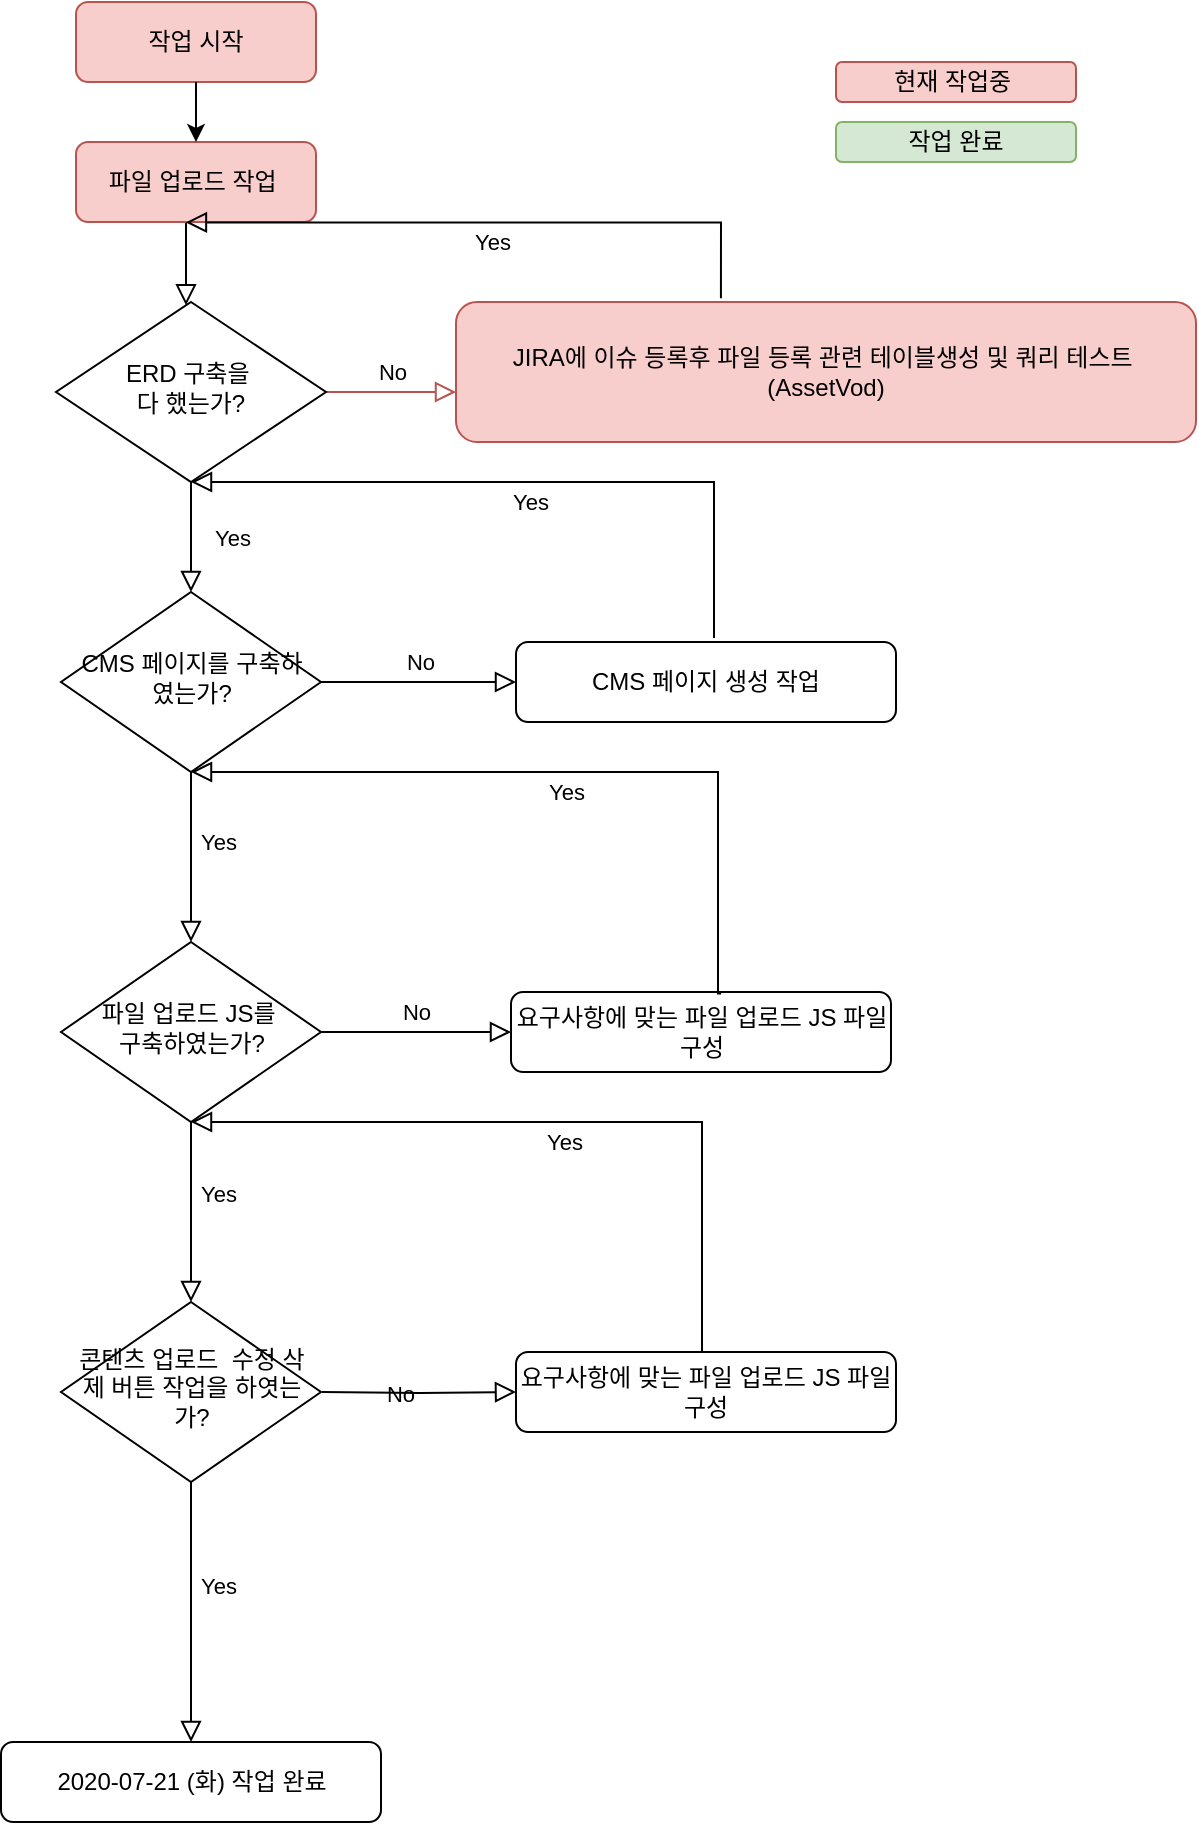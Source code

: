 <mxfile version="13.4.9" type="github">
  <diagram id="C5RBs43oDa-KdzZeNtuy" name="Page-1">
    <mxGraphModel dx="963" dy="526" grid="1" gridSize="10" guides="1" tooltips="1" connect="1" arrows="1" fold="1" page="1" pageScale="1" pageWidth="827" pageHeight="1169" math="0" shadow="0">
      <root>
        <mxCell id="WIyWlLk6GJQsqaUBKTNV-0" />
        <mxCell id="WIyWlLk6GJQsqaUBKTNV-1" parent="WIyWlLk6GJQsqaUBKTNV-0" />
        <mxCell id="WIyWlLk6GJQsqaUBKTNV-2" value="" style="rounded=0;html=1;jettySize=auto;orthogonalLoop=1;fontSize=11;endArrow=block;endFill=0;endSize=8;strokeWidth=1;shadow=0;labelBackgroundColor=none;edgeStyle=orthogonalEdgeStyle;" parent="WIyWlLk6GJQsqaUBKTNV-1" source="WIyWlLk6GJQsqaUBKTNV-3" target="WIyWlLk6GJQsqaUBKTNV-6" edge="1">
          <mxGeometry relative="1" as="geometry">
            <Array as="points">
              <mxPoint x="215" y="130" />
              <mxPoint x="215" y="130" />
            </Array>
          </mxGeometry>
        </mxCell>
        <mxCell id="WIyWlLk6GJQsqaUBKTNV-3" value="파일 업로드 작업&amp;nbsp;" style="rounded=1;whiteSpace=wrap;html=1;fontSize=12;glass=0;strokeWidth=1;shadow=0;fillColor=#f8cecc;strokeColor=#b85450;" parent="WIyWlLk6GJQsqaUBKTNV-1" vertex="1">
          <mxGeometry x="160" y="80" width="120" height="40" as="geometry" />
        </mxCell>
        <mxCell id="WIyWlLk6GJQsqaUBKTNV-4" value="Yes" style="rounded=0;html=1;jettySize=auto;orthogonalLoop=1;fontSize=11;endArrow=block;endFill=0;endSize=8;strokeWidth=1;shadow=0;labelBackgroundColor=none;edgeStyle=orthogonalEdgeStyle;" parent="WIyWlLk6GJQsqaUBKTNV-1" source="WIyWlLk6GJQsqaUBKTNV-6" target="WIyWlLk6GJQsqaUBKTNV-10" edge="1">
          <mxGeometry y="20" relative="1" as="geometry">
            <mxPoint as="offset" />
          </mxGeometry>
        </mxCell>
        <mxCell id="WIyWlLk6GJQsqaUBKTNV-5" value="No" style="edgeStyle=orthogonalEdgeStyle;rounded=0;html=1;jettySize=auto;orthogonalLoop=1;fontSize=11;endArrow=block;endFill=0;endSize=8;strokeWidth=1;shadow=0;labelBackgroundColor=none;fillColor=#f8cecc;strokeColor=#b85450;" parent="WIyWlLk6GJQsqaUBKTNV-1" source="WIyWlLk6GJQsqaUBKTNV-6" target="WIyWlLk6GJQsqaUBKTNV-7" edge="1">
          <mxGeometry y="10" relative="1" as="geometry">
            <mxPoint as="offset" />
            <Array as="points">
              <mxPoint x="330" y="205" />
              <mxPoint x="330" y="205" />
            </Array>
          </mxGeometry>
        </mxCell>
        <mxCell id="WIyWlLk6GJQsqaUBKTNV-6" value="ERD 구축을&amp;nbsp;&lt;br&gt;다 했는가?" style="rhombus;whiteSpace=wrap;html=1;shadow=0;fontFamily=Helvetica;fontSize=12;align=center;strokeWidth=1;spacing=6;spacingTop=-4;" parent="WIyWlLk6GJQsqaUBKTNV-1" vertex="1">
          <mxGeometry x="150" y="160" width="135" height="90" as="geometry" />
        </mxCell>
        <mxCell id="WIyWlLk6GJQsqaUBKTNV-7" value="JIRA에 이슈 등록후 파일 등록 관련 테이블생성 및 쿼리 테스트&amp;nbsp;&lt;br&gt;(AssetVod)" style="rounded=1;whiteSpace=wrap;html=1;fontSize=12;glass=0;strokeWidth=1;shadow=0;fillColor=#f8cecc;strokeColor=#b85450;" parent="WIyWlLk6GJQsqaUBKTNV-1" vertex="1">
          <mxGeometry x="350" y="160" width="370" height="70" as="geometry" />
        </mxCell>
        <mxCell id="WIyWlLk6GJQsqaUBKTNV-8" value="Yes" style="rounded=0;html=1;jettySize=auto;orthogonalLoop=1;fontSize=11;endArrow=block;endFill=0;endSize=8;strokeWidth=1;shadow=0;labelBackgroundColor=none;edgeStyle=orthogonalEdgeStyle;entryX=0.5;entryY=0;entryDx=0;entryDy=0;" parent="WIyWlLk6GJQsqaUBKTNV-1" source="WIyWlLk6GJQsqaUBKTNV-10" target="6jYCvvFi8VzKovfUqng6-12" edge="1">
          <mxGeometry x="-0.176" y="13" relative="1" as="geometry">
            <mxPoint as="offset" />
            <mxPoint x="217.5" y="470.0" as="targetPoint" />
          </mxGeometry>
        </mxCell>
        <mxCell id="WIyWlLk6GJQsqaUBKTNV-9" value="No" style="edgeStyle=orthogonalEdgeStyle;rounded=0;html=1;jettySize=auto;orthogonalLoop=1;fontSize=11;endArrow=block;endFill=0;endSize=8;strokeWidth=1;shadow=0;labelBackgroundColor=none;" parent="WIyWlLk6GJQsqaUBKTNV-1" source="WIyWlLk6GJQsqaUBKTNV-10" target="WIyWlLk6GJQsqaUBKTNV-12" edge="1">
          <mxGeometry y="10" relative="1" as="geometry">
            <mxPoint as="offset" />
          </mxGeometry>
        </mxCell>
        <mxCell id="WIyWlLk6GJQsqaUBKTNV-10" value="CMS 페이지를 구축하였는가?" style="rhombus;whiteSpace=wrap;html=1;shadow=0;fontFamily=Helvetica;fontSize=12;align=center;strokeWidth=1;spacing=6;spacingTop=-4;" parent="WIyWlLk6GJQsqaUBKTNV-1" vertex="1">
          <mxGeometry x="152.5" y="305" width="130" height="90" as="geometry" />
        </mxCell>
        <mxCell id="WIyWlLk6GJQsqaUBKTNV-12" value="CMS 페이지 생성 작업" style="rounded=1;whiteSpace=wrap;html=1;fontSize=12;glass=0;strokeWidth=1;shadow=0;" parent="WIyWlLk6GJQsqaUBKTNV-1" vertex="1">
          <mxGeometry x="380" y="330" width="190" height="40" as="geometry" />
        </mxCell>
        <mxCell id="6jYCvvFi8VzKovfUqng6-6" value="Yes" style="edgeStyle=orthogonalEdgeStyle;rounded=0;html=1;jettySize=auto;orthogonalLoop=1;fontSize=11;endArrow=block;endFill=0;endSize=8;strokeWidth=1;shadow=0;labelBackgroundColor=none;entryX=0.5;entryY=1;entryDx=0;entryDy=0;" edge="1" parent="WIyWlLk6GJQsqaUBKTNV-1" target="WIyWlLk6GJQsqaUBKTNV-6">
          <mxGeometry y="10" relative="1" as="geometry">
            <mxPoint as="offset" />
            <mxPoint x="479" y="328" as="sourcePoint" />
            <mxPoint x="527.5" y="320.0" as="targetPoint" />
            <Array as="points">
              <mxPoint x="479" y="250" />
            </Array>
          </mxGeometry>
        </mxCell>
        <mxCell id="6jYCvvFi8VzKovfUqng6-7" value="Yes" style="edgeStyle=orthogonalEdgeStyle;rounded=0;html=1;jettySize=auto;orthogonalLoop=1;fontSize=11;endArrow=block;endFill=0;endSize=8;strokeWidth=1;shadow=0;labelBackgroundColor=none;exitX=0.358;exitY=-0.027;exitDx=0;exitDy=0;exitPerimeter=0;entryX=0.458;entryY=1.005;entryDx=0;entryDy=0;entryPerimeter=0;" edge="1" parent="WIyWlLk6GJQsqaUBKTNV-1" source="WIyWlLk6GJQsqaUBKTNV-7" target="WIyWlLk6GJQsqaUBKTNV-3">
          <mxGeometry y="10" relative="1" as="geometry">
            <mxPoint as="offset" />
            <mxPoint x="471.5" y="198" as="sourcePoint" />
            <mxPoint x="270" y="130" as="targetPoint" />
            <Array as="points">
              <mxPoint x="483" y="120" />
            </Array>
          </mxGeometry>
        </mxCell>
        <mxCell id="6jYCvvFi8VzKovfUqng6-9" value="현재 작업중&amp;nbsp;" style="rounded=1;whiteSpace=wrap;html=1;fillColor=#f8cecc;strokeColor=#b85450;" vertex="1" parent="WIyWlLk6GJQsqaUBKTNV-1">
          <mxGeometry x="540" y="40" width="120" height="20" as="geometry" />
        </mxCell>
        <mxCell id="6jYCvvFi8VzKovfUqng6-10" value="작업 완료" style="rounded=1;whiteSpace=wrap;html=1;fillColor=#d5e8d4;strokeColor=#82b366;" vertex="1" parent="WIyWlLk6GJQsqaUBKTNV-1">
          <mxGeometry x="540" y="70" width="120" height="20" as="geometry" />
        </mxCell>
        <mxCell id="6jYCvvFi8VzKovfUqng6-11" value="Yes" style="rounded=0;html=1;jettySize=auto;orthogonalLoop=1;fontSize=11;endArrow=block;endFill=0;endSize=8;strokeWidth=1;shadow=0;labelBackgroundColor=none;edgeStyle=orthogonalEdgeStyle;entryX=0.5;entryY=0;entryDx=0;entryDy=0;" edge="1" parent="WIyWlLk6GJQsqaUBKTNV-1" source="6jYCvvFi8VzKovfUqng6-12" target="6jYCvvFi8VzKovfUqng6-16">
          <mxGeometry x="-0.2" y="13" relative="1" as="geometry">
            <mxPoint as="offset" />
            <mxPoint x="218" y="660" as="targetPoint" />
          </mxGeometry>
        </mxCell>
        <mxCell id="6jYCvvFi8VzKovfUqng6-12" value="파일 업로드 JS를&amp;nbsp;&lt;br&gt;구축하였는가?" style="rhombus;whiteSpace=wrap;html=1;shadow=0;fontFamily=Helvetica;fontSize=12;align=center;strokeWidth=1;spacing=6;spacingTop=-4;" vertex="1" parent="WIyWlLk6GJQsqaUBKTNV-1">
          <mxGeometry x="152.5" y="480" width="130" height="90" as="geometry" />
        </mxCell>
        <mxCell id="6jYCvvFi8VzKovfUqng6-13" value="No" style="edgeStyle=orthogonalEdgeStyle;rounded=0;html=1;jettySize=auto;orthogonalLoop=1;fontSize=11;endArrow=block;endFill=0;endSize=8;strokeWidth=1;shadow=0;labelBackgroundColor=none;exitX=1;exitY=0.5;exitDx=0;exitDy=0;entryX=0;entryY=0.5;entryDx=0;entryDy=0;" edge="1" parent="WIyWlLk6GJQsqaUBKTNV-1" target="6jYCvvFi8VzKovfUqng6-14" source="6jYCvvFi8VzKovfUqng6-12">
          <mxGeometry y="10" relative="1" as="geometry">
            <mxPoint as="offset" />
            <mxPoint x="300" y="525" as="sourcePoint" />
          </mxGeometry>
        </mxCell>
        <mxCell id="6jYCvvFi8VzKovfUqng6-14" value="요구사항에 맞는 파일 업로드 JS 파일 구성" style="rounded=1;whiteSpace=wrap;html=1;fontSize=12;glass=0;strokeWidth=1;shadow=0;" vertex="1" parent="WIyWlLk6GJQsqaUBKTNV-1">
          <mxGeometry x="377.5" y="505" width="190" height="40" as="geometry" />
        </mxCell>
        <mxCell id="6jYCvvFi8VzKovfUqng6-15" value="Yes" style="rounded=0;html=1;jettySize=auto;orthogonalLoop=1;fontSize=11;endArrow=block;endFill=0;endSize=8;strokeWidth=1;shadow=0;labelBackgroundColor=none;edgeStyle=orthogonalEdgeStyle;entryX=0.5;entryY=0;entryDx=0;entryDy=0;" edge="1" parent="WIyWlLk6GJQsqaUBKTNV-1" source="6jYCvvFi8VzKovfUqng6-16" target="6jYCvvFi8VzKovfUqng6-17">
          <mxGeometry x="-0.2" y="13" relative="1" as="geometry">
            <mxPoint as="offset" />
            <mxPoint x="220.5" y="840" as="targetPoint" />
            <Array as="points">
              <mxPoint x="217" y="795" />
              <mxPoint x="218" y="870" />
            </Array>
          </mxGeometry>
        </mxCell>
        <mxCell id="6jYCvvFi8VzKovfUqng6-16" value="콘텐츠 업로드&amp;nbsp; 수정 삭제 버튼 작업을 하엿는가?" style="rhombus;whiteSpace=wrap;html=1;shadow=0;fontFamily=Helvetica;fontSize=12;align=center;strokeWidth=1;spacing=6;spacingTop=-4;" vertex="1" parent="WIyWlLk6GJQsqaUBKTNV-1">
          <mxGeometry x="152.5" y="660" width="130" height="90" as="geometry" />
        </mxCell>
        <mxCell id="6jYCvvFi8VzKovfUqng6-17" value="2020-07-21 (화) 작업 완료" style="rounded=1;whiteSpace=wrap;html=1;fontSize=12;glass=0;strokeWidth=1;shadow=0;" vertex="1" parent="WIyWlLk6GJQsqaUBKTNV-1">
          <mxGeometry x="122.5" y="880" width="190" height="40" as="geometry" />
        </mxCell>
        <mxCell id="6jYCvvFi8VzKovfUqng6-19" value="No" style="edgeStyle=orthogonalEdgeStyle;rounded=0;html=1;jettySize=auto;orthogonalLoop=1;fontSize=11;endArrow=block;endFill=0;endSize=8;strokeWidth=1;shadow=0;labelBackgroundColor=none;entryX=0;entryY=0.5;entryDx=0;entryDy=0;" edge="1" parent="WIyWlLk6GJQsqaUBKTNV-1" target="6jYCvvFi8VzKovfUqng6-20">
          <mxGeometry y="10" relative="1" as="geometry">
            <mxPoint as="offset" />
            <mxPoint x="283" y="705" as="sourcePoint" />
          </mxGeometry>
        </mxCell>
        <mxCell id="6jYCvvFi8VzKovfUqng6-20" value="요구사항에 맞는 파일 업로드 JS 파일 구성" style="rounded=1;whiteSpace=wrap;html=1;fontSize=12;glass=0;strokeWidth=1;shadow=0;" vertex="1" parent="WIyWlLk6GJQsqaUBKTNV-1">
          <mxGeometry x="380" y="685" width="190" height="40" as="geometry" />
        </mxCell>
        <mxCell id="6jYCvvFi8VzKovfUqng6-21" value="작업 시작" style="rounded=1;whiteSpace=wrap;html=1;fontSize=12;glass=0;strokeWidth=1;shadow=0;fillColor=#f8cecc;strokeColor=#b85450;" vertex="1" parent="WIyWlLk6GJQsqaUBKTNV-1">
          <mxGeometry x="160" y="10" width="120" height="40" as="geometry" />
        </mxCell>
        <mxCell id="6jYCvvFi8VzKovfUqng6-22" value="" style="endArrow=classic;html=1;exitX=0.5;exitY=1;exitDx=0;exitDy=0;entryX=0.5;entryY=0;entryDx=0;entryDy=0;" edge="1" parent="WIyWlLk6GJQsqaUBKTNV-1" source="6jYCvvFi8VzKovfUqng6-21" target="WIyWlLk6GJQsqaUBKTNV-3">
          <mxGeometry width="50" height="50" relative="1" as="geometry">
            <mxPoint x="370" y="110" as="sourcePoint" />
            <mxPoint x="420" y="60" as="targetPoint" />
          </mxGeometry>
        </mxCell>
        <mxCell id="6jYCvvFi8VzKovfUqng6-23" value="Yes" style="edgeStyle=orthogonalEdgeStyle;rounded=0;html=1;jettySize=auto;orthogonalLoop=1;fontSize=11;endArrow=block;endFill=0;endSize=8;strokeWidth=1;shadow=0;labelBackgroundColor=none;entryX=0.5;entryY=1;entryDx=0;entryDy=0;exitX=0.553;exitY=0.018;exitDx=0;exitDy=0;exitPerimeter=0;" edge="1" parent="WIyWlLk6GJQsqaUBKTNV-1" source="6jYCvvFi8VzKovfUqng6-14" target="WIyWlLk6GJQsqaUBKTNV-10">
          <mxGeometry y="10" relative="1" as="geometry">
            <mxPoint as="offset" />
            <mxPoint x="481.5" y="473" as="sourcePoint" />
            <mxPoint x="220" y="395.0" as="targetPoint" />
            <Array as="points">
              <mxPoint x="481" y="506" />
              <mxPoint x="481" y="395" />
            </Array>
          </mxGeometry>
        </mxCell>
        <mxCell id="6jYCvvFi8VzKovfUqng6-24" value="Yes" style="edgeStyle=orthogonalEdgeStyle;rounded=0;html=1;jettySize=auto;orthogonalLoop=1;fontSize=11;endArrow=block;endFill=0;endSize=8;strokeWidth=1;shadow=0;labelBackgroundColor=none;exitX=0.553;exitY=0.018;exitDx=0;exitDy=0;exitPerimeter=0;entryX=0.5;entryY=1;entryDx=0;entryDy=0;" edge="1" parent="WIyWlLk6GJQsqaUBKTNV-1" target="6jYCvvFi8VzKovfUqng6-12">
          <mxGeometry y="10" relative="1" as="geometry">
            <mxPoint as="offset" />
            <mxPoint x="475.07" y="685" as="sourcePoint" />
            <mxPoint x="250" y="574" as="targetPoint" />
            <Array as="points">
              <mxPoint x="473" y="685" />
              <mxPoint x="473" y="570" />
            </Array>
          </mxGeometry>
        </mxCell>
      </root>
    </mxGraphModel>
  </diagram>
</mxfile>
